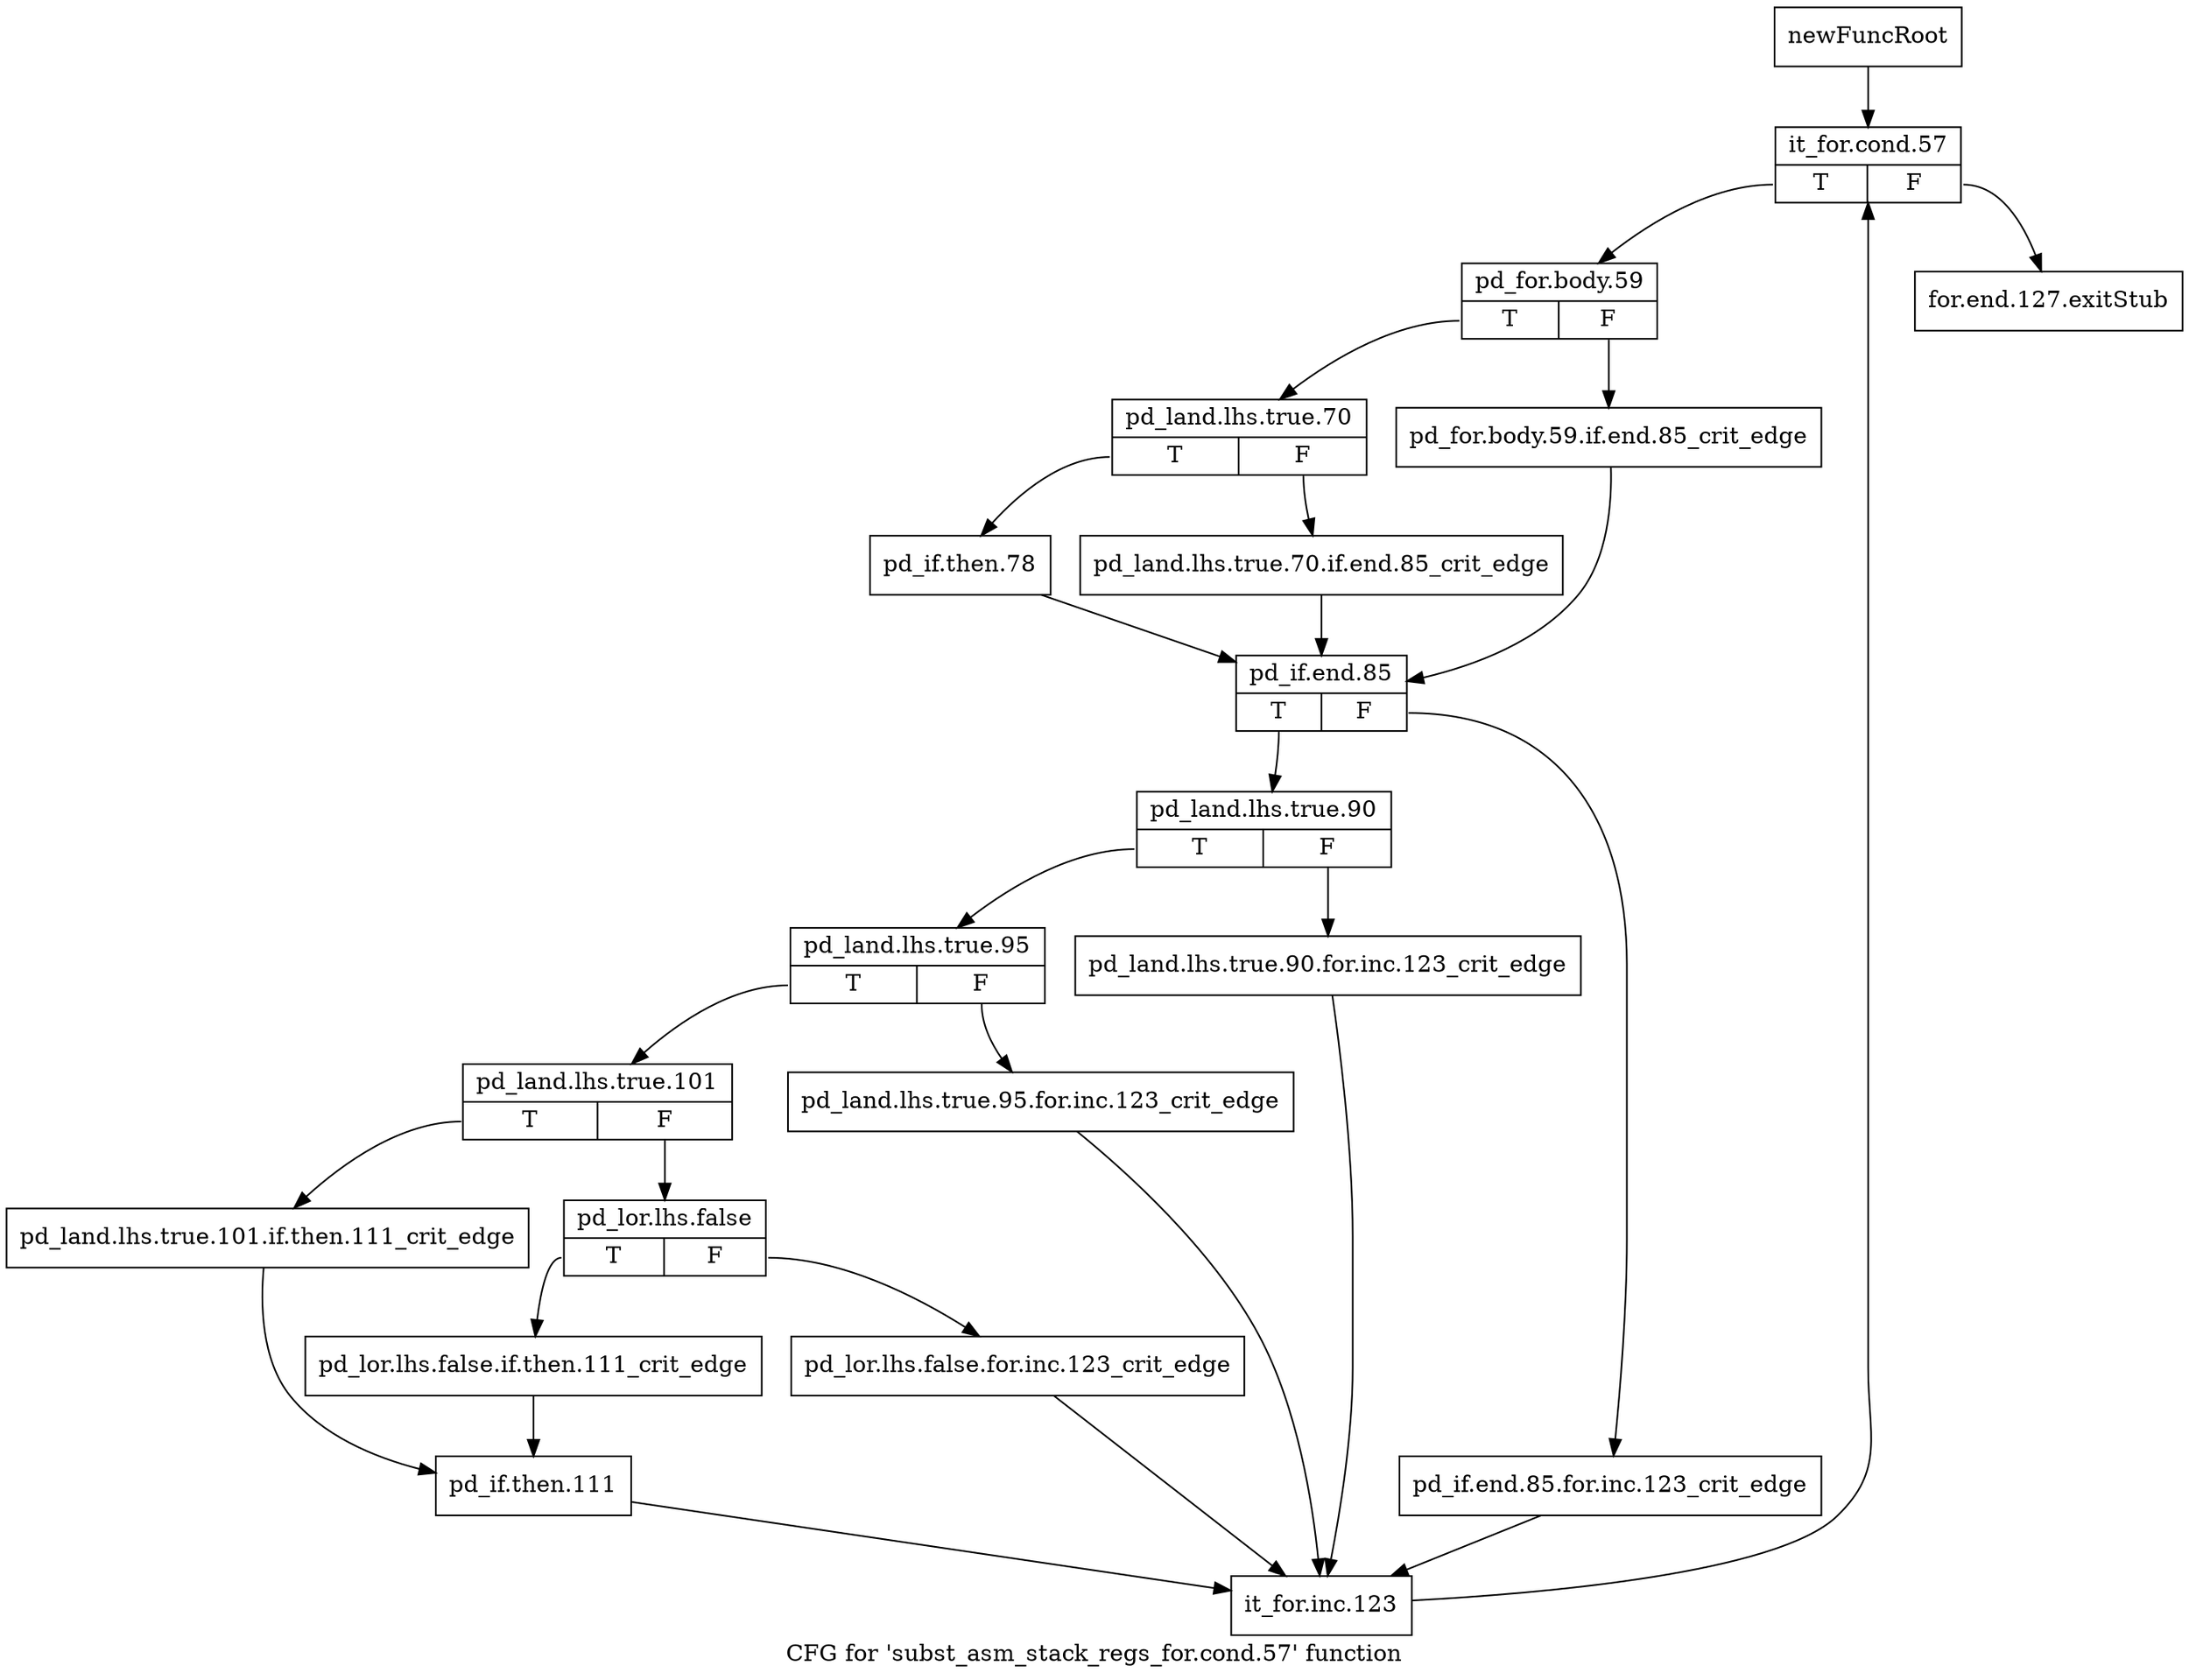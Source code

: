 digraph "CFG for 'subst_asm_stack_regs_for.cond.57' function" {
	label="CFG for 'subst_asm_stack_regs_for.cond.57' function";

	Node0xb92a400 [shape=record,label="{newFuncRoot}"];
	Node0xb92a400 -> Node0xb92a4a0;
	Node0xb92a450 [shape=record,label="{for.end.127.exitStub}"];
	Node0xb92a4a0 [shape=record,label="{it_for.cond.57|{<s0>T|<s1>F}}"];
	Node0xb92a4a0:s0 -> Node0xb92a4f0;
	Node0xb92a4a0:s1 -> Node0xb92a450;
	Node0xb92a4f0 [shape=record,label="{pd_for.body.59|{<s0>T|<s1>F}}"];
	Node0xb92a4f0:s0 -> Node0xb92a590;
	Node0xb92a4f0:s1 -> Node0xb92a540;
	Node0xb92a540 [shape=record,label="{pd_for.body.59.if.end.85_crit_edge}"];
	Node0xb92a540 -> Node0xb92a680;
	Node0xb92a590 [shape=record,label="{pd_land.lhs.true.70|{<s0>T|<s1>F}}"];
	Node0xb92a590:s0 -> Node0xb92a630;
	Node0xb92a590:s1 -> Node0xb92a5e0;
	Node0xb92a5e0 [shape=record,label="{pd_land.lhs.true.70.if.end.85_crit_edge}"];
	Node0xb92a5e0 -> Node0xb92a680;
	Node0xb92a630 [shape=record,label="{pd_if.then.78}"];
	Node0xb92a630 -> Node0xb92a680;
	Node0xb92a680 [shape=record,label="{pd_if.end.85|{<s0>T|<s1>F}}"];
	Node0xb92a680:s0 -> Node0xb92a720;
	Node0xb92a680:s1 -> Node0xb92a6d0;
	Node0xb92a6d0 [shape=record,label="{pd_if.end.85.for.inc.123_crit_edge}"];
	Node0xb92a6d0 -> Node0xb92aa40;
	Node0xb92a720 [shape=record,label="{pd_land.lhs.true.90|{<s0>T|<s1>F}}"];
	Node0xb92a720:s0 -> Node0xb92a7c0;
	Node0xb92a720:s1 -> Node0xb92a770;
	Node0xb92a770 [shape=record,label="{pd_land.lhs.true.90.for.inc.123_crit_edge}"];
	Node0xb92a770 -> Node0xb92aa40;
	Node0xb92a7c0 [shape=record,label="{pd_land.lhs.true.95|{<s0>T|<s1>F}}"];
	Node0xb92a7c0:s0 -> Node0xb92a860;
	Node0xb92a7c0:s1 -> Node0xb92a810;
	Node0xb92a810 [shape=record,label="{pd_land.lhs.true.95.for.inc.123_crit_edge}"];
	Node0xb92a810 -> Node0xb92aa40;
	Node0xb92a860 [shape=record,label="{pd_land.lhs.true.101|{<s0>T|<s1>F}}"];
	Node0xb92a860:s0 -> Node0xb92a9a0;
	Node0xb92a860:s1 -> Node0xb92a8b0;
	Node0xb92a8b0 [shape=record,label="{pd_lor.lhs.false|{<s0>T|<s1>F}}"];
	Node0xb92a8b0:s0 -> Node0xb92a950;
	Node0xb92a8b0:s1 -> Node0xb92a900;
	Node0xb92a900 [shape=record,label="{pd_lor.lhs.false.for.inc.123_crit_edge}"];
	Node0xb92a900 -> Node0xb92aa40;
	Node0xb92a950 [shape=record,label="{pd_lor.lhs.false.if.then.111_crit_edge}"];
	Node0xb92a950 -> Node0xb92a9f0;
	Node0xb92a9a0 [shape=record,label="{pd_land.lhs.true.101.if.then.111_crit_edge}"];
	Node0xb92a9a0 -> Node0xb92a9f0;
	Node0xb92a9f0 [shape=record,label="{pd_if.then.111}"];
	Node0xb92a9f0 -> Node0xb92aa40;
	Node0xb92aa40 [shape=record,label="{it_for.inc.123}"];
	Node0xb92aa40 -> Node0xb92a4a0;
}
